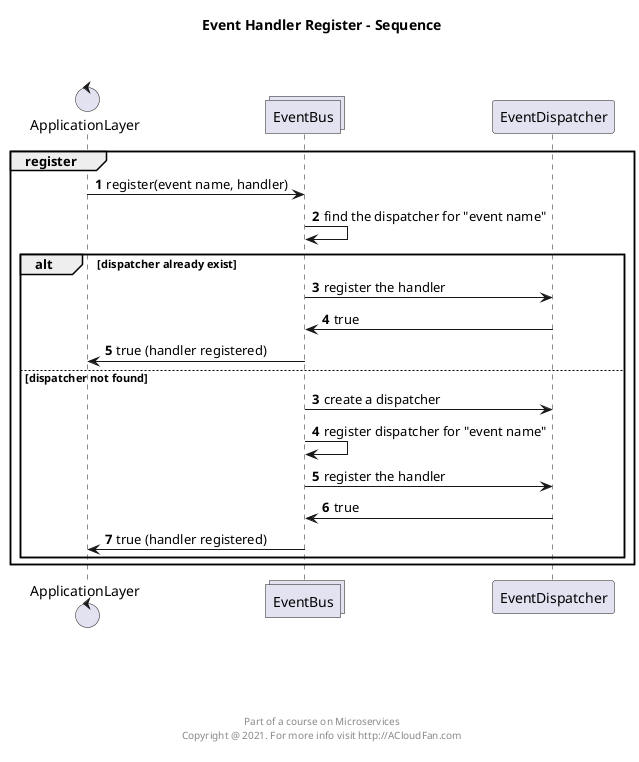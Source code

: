 @startuml

autonumber

control ApplicationLayer
collections EventBus

group register

    ApplicationLayer -> EventBus : register(event name, handler)

    EventBus -> EventBus : find the dispatcher for "event name"

    alt dispatcher already exist
        EventBus -> EventDispatcher : register the handler
        EventDispatcher -> EventBus : true
        EventBus -> ApplicationLayer : true (handler registered)
    else dispatcher not found
        autonumber 3
        EventBus -> EventDispatcher : create a dispatcher
        EventBus -> EventBus : register dispatcher for "event name"
        EventBus -> EventDispatcher : register the handler
        EventDispatcher -> EventBus : true
        EventBus -> ApplicationLayer : true (handler registered)
    end
end

title Event Handler Register - Sequence\n\n
footer \n\n\n\n\n\n Part of a course on Microservices \n Copyright @ 2021. For more info visit http://ACloudFan.com \n
@enduml